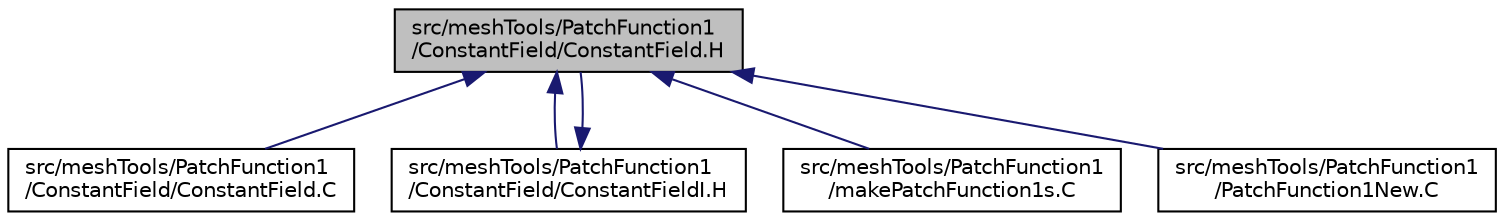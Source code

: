digraph "src/meshTools/PatchFunction1/ConstantField/ConstantField.H"
{
  bgcolor="transparent";
  edge [fontname="Helvetica",fontsize="10",labelfontname="Helvetica",labelfontsize="10"];
  node [fontname="Helvetica",fontsize="10",shape=record];
  Node1 [label="src/meshTools/PatchFunction1\l/ConstantField/ConstantField.H",height=0.2,width=0.4,color="black", fillcolor="grey75", style="filled" fontcolor="black"];
  Node1 -> Node2 [dir="back",color="midnightblue",fontsize="10",style="solid",fontname="Helvetica"];
  Node2 [label="src/meshTools/PatchFunction1\l/ConstantField/ConstantField.C",height=0.2,width=0.4,color="black",URL="$ConstantField_8C.html"];
  Node1 -> Node3 [dir="back",color="midnightblue",fontsize="10",style="solid",fontname="Helvetica"];
  Node3 [label="src/meshTools/PatchFunction1\l/ConstantField/ConstantFieldI.H",height=0.2,width=0.4,color="black",URL="$ConstantFieldI_8H.html"];
  Node3 -> Node1 [dir="back",color="midnightblue",fontsize="10",style="solid",fontname="Helvetica"];
  Node1 -> Node4 [dir="back",color="midnightblue",fontsize="10",style="solid",fontname="Helvetica"];
  Node4 [label="src/meshTools/PatchFunction1\l/makePatchFunction1s.C",height=0.2,width=0.4,color="black",URL="$makePatchFunction1s_8C.html"];
  Node1 -> Node5 [dir="back",color="midnightblue",fontsize="10",style="solid",fontname="Helvetica"];
  Node5 [label="src/meshTools/PatchFunction1\l/PatchFunction1New.C",height=0.2,width=0.4,color="black",URL="$PatchFunction1New_8C.html"];
}
